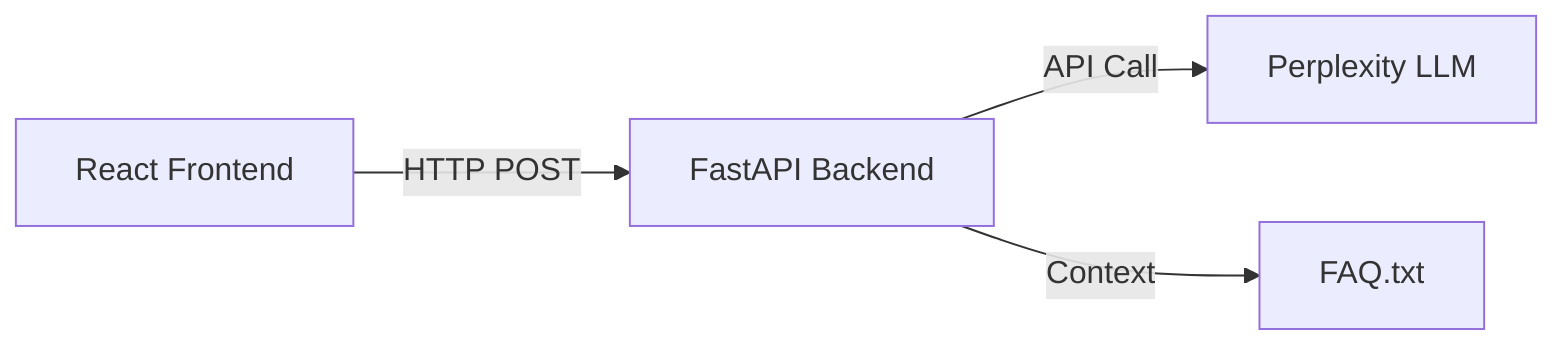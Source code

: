 flowchart LR
  A[React Frontend] -->|HTTP POST| B[FastAPI Backend]
  B -->|API Call| C[Perplexity LLM]
  B -->|Context| D[FAQ.txt]